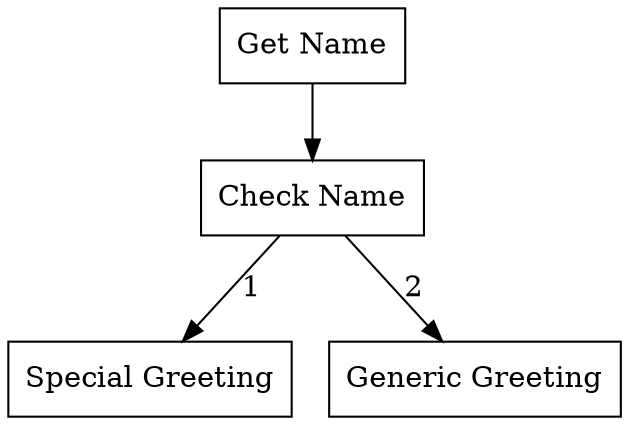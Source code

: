 strict digraph {
  node[shape=box]

  start[label="Get Name",type=salutation]
  matcher[label="Check Name",type=matcher,branch=matcher]
  welcome1[label="Special Greeting",type=special_greeting]
  welcome2[label="Generic Greeting",type=generic_greeting]

  start->matcher
  matcher->welcome1[label=1,value=1]
  matcher->welcome2[label=2,value=2]
}
